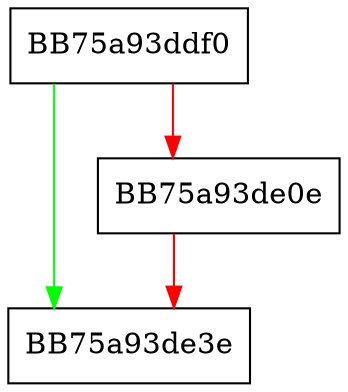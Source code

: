 digraph register_types {
  node [shape="box"];
  graph [splines=ortho];
  BB75a93ddf0 -> BB75a93de3e [color="green"];
  BB75a93ddf0 -> BB75a93de0e [color="red"];
  BB75a93de0e -> BB75a93de3e [color="red"];
}